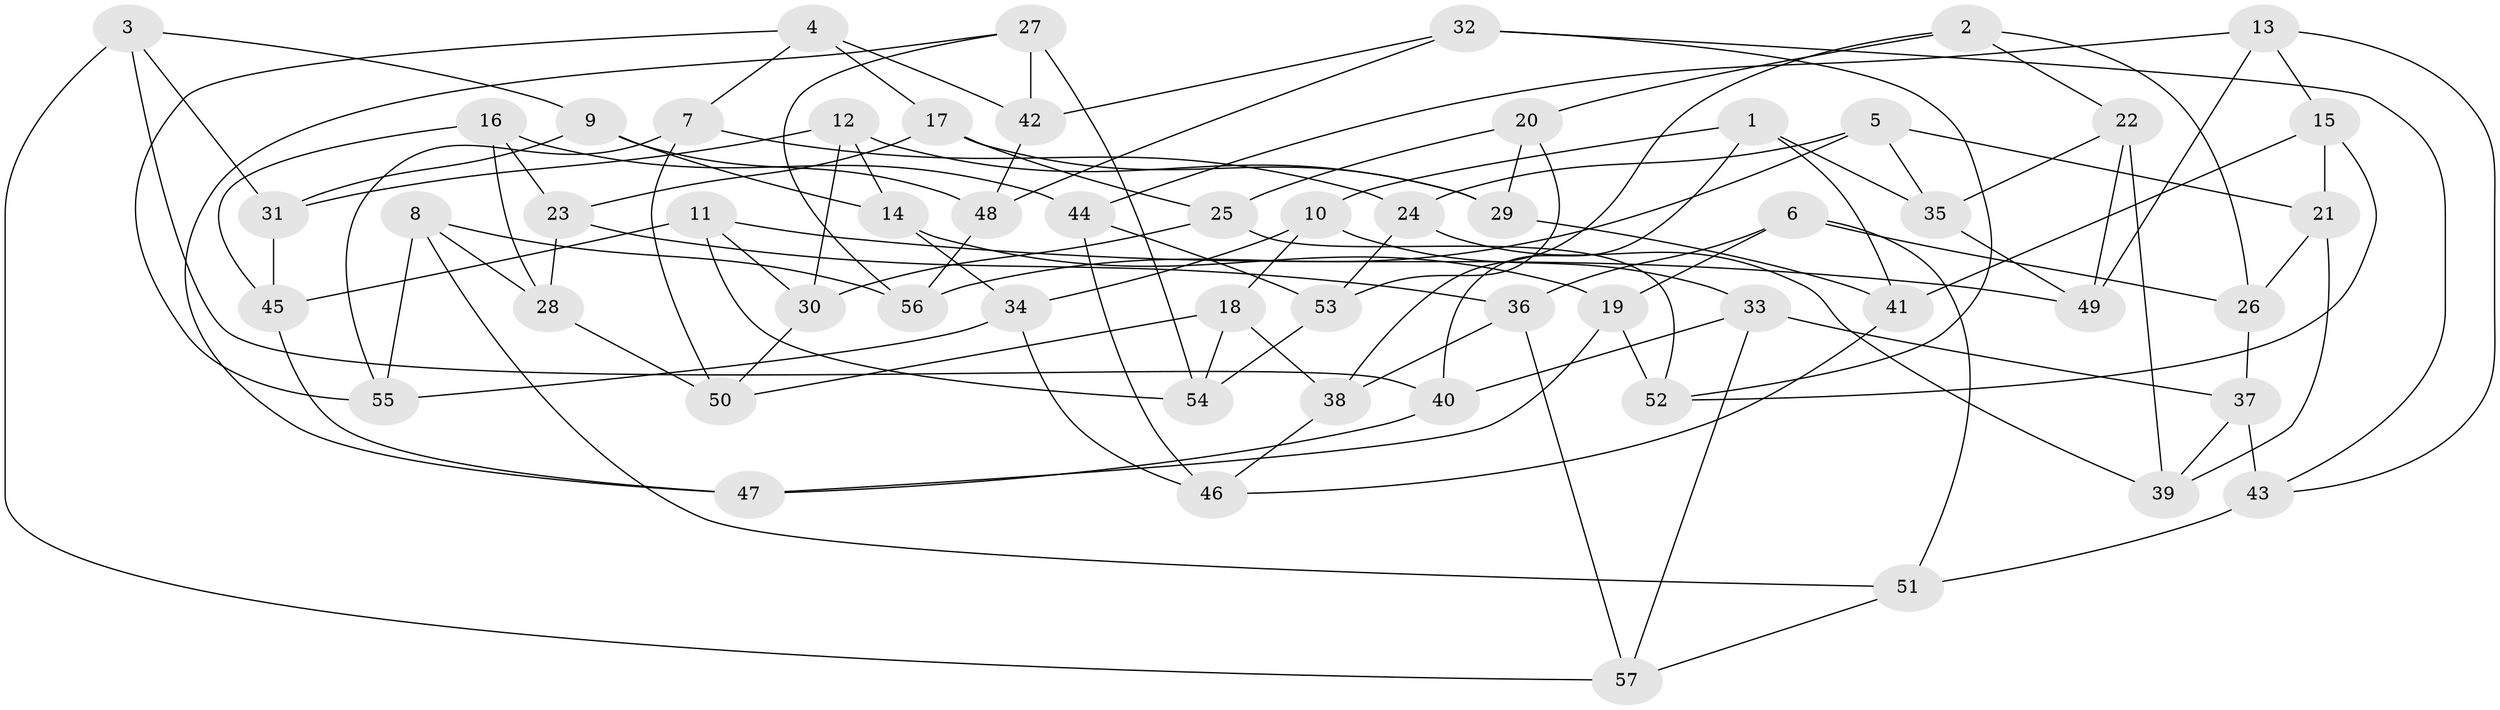 // Generated by graph-tools (version 1.1) at 2025/16/03/09/25 04:16:28]
// undirected, 57 vertices, 114 edges
graph export_dot {
graph [start="1"]
  node [color=gray90,style=filled];
  1;
  2;
  3;
  4;
  5;
  6;
  7;
  8;
  9;
  10;
  11;
  12;
  13;
  14;
  15;
  16;
  17;
  18;
  19;
  20;
  21;
  22;
  23;
  24;
  25;
  26;
  27;
  28;
  29;
  30;
  31;
  32;
  33;
  34;
  35;
  36;
  37;
  38;
  39;
  40;
  41;
  42;
  43;
  44;
  45;
  46;
  47;
  48;
  49;
  50;
  51;
  52;
  53;
  54;
  55;
  56;
  57;
  1 -- 35;
  1 -- 40;
  1 -- 41;
  1 -- 10;
  2 -- 26;
  2 -- 20;
  2 -- 22;
  2 -- 38;
  3 -- 57;
  3 -- 9;
  3 -- 31;
  3 -- 40;
  4 -- 55;
  4 -- 7;
  4 -- 17;
  4 -- 42;
  5 -- 24;
  5 -- 21;
  5 -- 35;
  5 -- 56;
  6 -- 19;
  6 -- 36;
  6 -- 26;
  6 -- 51;
  7 -- 50;
  7 -- 24;
  7 -- 55;
  8 -- 28;
  8 -- 51;
  8 -- 55;
  8 -- 56;
  9 -- 31;
  9 -- 14;
  9 -- 48;
  10 -- 34;
  10 -- 33;
  10 -- 18;
  11 -- 49;
  11 -- 54;
  11 -- 30;
  11 -- 45;
  12 -- 14;
  12 -- 30;
  12 -- 29;
  12 -- 31;
  13 -- 44;
  13 -- 43;
  13 -- 49;
  13 -- 15;
  14 -- 19;
  14 -- 34;
  15 -- 41;
  15 -- 21;
  15 -- 52;
  16 -- 23;
  16 -- 28;
  16 -- 45;
  16 -- 44;
  17 -- 29;
  17 -- 23;
  17 -- 25;
  18 -- 38;
  18 -- 50;
  18 -- 54;
  19 -- 52;
  19 -- 47;
  20 -- 53;
  20 -- 29;
  20 -- 25;
  21 -- 26;
  21 -- 39;
  22 -- 49;
  22 -- 35;
  22 -- 39;
  23 -- 28;
  23 -- 36;
  24 -- 39;
  24 -- 53;
  25 -- 52;
  25 -- 30;
  26 -- 37;
  27 -- 56;
  27 -- 47;
  27 -- 42;
  27 -- 54;
  28 -- 50;
  29 -- 41;
  30 -- 50;
  31 -- 45;
  32 -- 42;
  32 -- 43;
  32 -- 52;
  32 -- 48;
  33 -- 40;
  33 -- 57;
  33 -- 37;
  34 -- 55;
  34 -- 46;
  35 -- 49;
  36 -- 38;
  36 -- 57;
  37 -- 43;
  37 -- 39;
  38 -- 46;
  40 -- 47;
  41 -- 46;
  42 -- 48;
  43 -- 51;
  44 -- 46;
  44 -- 53;
  45 -- 47;
  48 -- 56;
  51 -- 57;
  53 -- 54;
}
